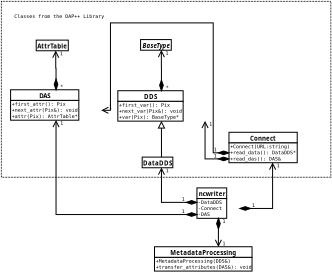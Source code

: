 <?xml version="1.0"?>
<diagram xmlns:dia="http://www.lysator.liu.se/~alla/dia/">
  <diagramdata>
    <attribute name="background">
      <color val="#ffffff"/>
    </attribute>
    <attribute name="paper">
      <composite type="paper">
        <attribute name="name">
          <string>#Letter#</string>
        </attribute>
        <attribute name="tmargin">
          <real val="2.54"/>
        </attribute>
        <attribute name="bmargin">
          <real val="2.54"/>
        </attribute>
        <attribute name="lmargin">
          <real val="2.54"/>
        </attribute>
        <attribute name="rmargin">
          <real val="2.54"/>
        </attribute>
        <attribute name="is_portrait">
          <boolean val="true"/>
        </attribute>
        <attribute name="scaling">
          <real val="0.38"/>
        </attribute>
        <attribute name="fitto">
          <boolean val="true"/>
        </attribute>
        <attribute name="fitwidth">
          <int val="1"/>
        </attribute>
        <attribute name="fitheight">
          <int val="1"/>
        </attribute>
      </composite>
    </attribute>
    <attribute name="grid">
      <composite type="grid">
        <attribute name="width_x">
          <real val="1"/>
        </attribute>
        <attribute name="width_y">
          <real val="1"/>
        </attribute>
        <attribute name="visible_x">
          <int val="1"/>
        </attribute>
        <attribute name="visible_y">
          <int val="1"/>
        </attribute>
      </composite>
    </attribute>
    <attribute name="guides">
      <composite type="guides">
        <attribute name="hguides"/>
        <attribute name="vguides"/>
      </composite>
    </attribute>
  </diagramdata>
  <layer name="Background" visible="true">
    <object type="Standard - Box" version="0" id="O0">
      <attribute name="obj_pos">
        <point val="-9.16,-8.523"/>
      </attribute>
      <attribute name="obj_bb">
        <rectangle val="-9.21,-8.573;34.2,14.65"/>
      </attribute>
      <attribute name="elem_corner">
        <point val="-9.16,-8.523"/>
      </attribute>
      <attribute name="elem_width">
        <real val="43.31"/>
      </attribute>
      <attribute name="elem_height">
        <real val="23.123"/>
      </attribute>
      <attribute name="show_background">
        <boolean val="false"/>
      </attribute>
      <attribute name="line_style">
        <enum val="4"/>
      </attribute>
    </object>
    <object type="UML - Class" version="0" id="O1">
      <attribute name="obj_pos">
        <point val="16.55,16"/>
      </attribute>
      <attribute name="obj_bb">
        <rectangle val="16.5,15.95;22.248,20.05"/>
      </attribute>
      <attribute name="elem_corner">
        <point val="16.55,16"/>
      </attribute>
      <attribute name="elem_width">
        <real val="5.648"/>
      </attribute>
      <attribute name="elem_height">
        <real val="4"/>
      </attribute>
      <attribute name="name">
        <string>#ncwriter#</string>
      </attribute>
      <attribute name="stereotype">
        <string/>
      </attribute>
      <attribute name="abstract">
        <boolean val="false"/>
      </attribute>
      <attribute name="suppress_attributes">
        <boolean val="false"/>
      </attribute>
      <attribute name="suppress_operations">
        <boolean val="false"/>
      </attribute>
      <attribute name="visible_attributes">
        <boolean val="true"/>
      </attribute>
      <attribute name="visible_operations">
        <boolean val="false"/>
      </attribute>
      <attribute name="attributes">
        <composite type="umlattribute">
          <attribute name="name">
            <string>##</string>
          </attribute>
          <attribute name="type">
            <string>#DataDDS#</string>
          </attribute>
          <attribute name="value">
            <string/>
          </attribute>
          <attribute name="visibility">
            <enum val="1"/>
          </attribute>
          <attribute name="abstract">
            <boolean val="false"/>
          </attribute>
          <attribute name="class_scope">
            <boolean val="false"/>
          </attribute>
        </composite>
        <composite type="umlattribute">
          <attribute name="name">
            <string>##</string>
          </attribute>
          <attribute name="type">
            <string>#Connect#</string>
          </attribute>
          <attribute name="value">
            <string/>
          </attribute>
          <attribute name="visibility">
            <enum val="1"/>
          </attribute>
          <attribute name="abstract">
            <boolean val="false"/>
          </attribute>
          <attribute name="class_scope">
            <boolean val="false"/>
          </attribute>
        </composite>
        <composite type="umlattribute">
          <attribute name="name">
            <string>##</string>
          </attribute>
          <attribute name="type">
            <string>#DAS#</string>
          </attribute>
          <attribute name="value">
            <string/>
          </attribute>
          <attribute name="visibility">
            <enum val="1"/>
          </attribute>
          <attribute name="abstract">
            <boolean val="false"/>
          </attribute>
          <attribute name="class_scope">
            <boolean val="false"/>
          </attribute>
        </composite>
      </attribute>
      <attribute name="operations"/>
      <attribute name="template">
        <boolean val="false"/>
      </attribute>
      <attribute name="templates"/>
    </object>
    <object type="UML - Class" version="0" id="O2">
      <attribute name="obj_pos">
        <point val="20.762,8.687"/>
      </attribute>
      <attribute name="obj_bb">
        <rectangle val="20.712,8.637;32.278,12.737"/>
      </attribute>
      <attribute name="elem_corner">
        <point val="20.762,8.687"/>
      </attribute>
      <attribute name="elem_width">
        <real val="11.466"/>
      </attribute>
      <attribute name="elem_height">
        <real val="4"/>
      </attribute>
      <attribute name="name">
        <string>#Connect#</string>
      </attribute>
      <attribute name="stereotype">
        <string/>
      </attribute>
      <attribute name="abstract">
        <boolean val="false"/>
      </attribute>
      <attribute name="suppress_attributes">
        <boolean val="false"/>
      </attribute>
      <attribute name="suppress_operations">
        <boolean val="false"/>
      </attribute>
      <attribute name="visible_attributes">
        <boolean val="false"/>
      </attribute>
      <attribute name="visible_operations">
        <boolean val="true"/>
      </attribute>
      <attribute name="attributes"/>
      <attribute name="operations">
        <composite type="umloperation">
          <attribute name="name">
            <string>#Connect#</string>
          </attribute>
          <attribute name="type">
            <string/>
          </attribute>
          <attribute name="visibility">
            <enum val="0"/>
          </attribute>
          <attribute name="abstract">
            <boolean val="false"/>
          </attribute>
          <attribute name="class_scope">
            <boolean val="false"/>
          </attribute>
          <attribute name="parameters">
            <composite type="umlparameter">
              <attribute name="name">
                <string>#URL#</string>
              </attribute>
              <attribute name="type">
                <string>#string#</string>
              </attribute>
              <attribute name="value">
                <string/>
              </attribute>
              <attribute name="kind">
                <enum val="0"/>
              </attribute>
            </composite>
          </attribute>
        </composite>
        <composite type="umloperation">
          <attribute name="name">
            <string>#read_data#</string>
          </attribute>
          <attribute name="type">
            <string>#DataDDS*#</string>
          </attribute>
          <attribute name="visibility">
            <enum val="0"/>
          </attribute>
          <attribute name="abstract">
            <boolean val="false"/>
          </attribute>
          <attribute name="class_scope">
            <boolean val="false"/>
          </attribute>
          <attribute name="parameters"/>
        </composite>
        <composite type="umloperation">
          <attribute name="name">
            <string>#read_das#</string>
          </attribute>
          <attribute name="type">
            <string>#DAS&amp;#</string>
          </attribute>
          <attribute name="visibility">
            <enum val="0"/>
          </attribute>
          <attribute name="abstract">
            <boolean val="false"/>
          </attribute>
          <attribute name="class_scope">
            <boolean val="false"/>
          </attribute>
          <attribute name="parameters"/>
        </composite>
      </attribute>
      <attribute name="template">
        <boolean val="false"/>
      </attribute>
      <attribute name="templates"/>
    </object>
    <object type="UML - Class" version="0" id="O3">
      <attribute name="obj_pos">
        <point val="9.35,11.95"/>
      </attribute>
      <attribute name="obj_bb">
        <rectangle val="9.3,11.9;14.472,13.4"/>
      </attribute>
      <attribute name="elem_corner">
        <point val="9.35,11.95"/>
      </attribute>
      <attribute name="elem_width">
        <real val="5.072"/>
      </attribute>
      <attribute name="elem_height">
        <real val="1.4"/>
      </attribute>
      <attribute name="name">
        <string>#DataDDS#</string>
      </attribute>
      <attribute name="stereotype">
        <string/>
      </attribute>
      <attribute name="abstract">
        <boolean val="false"/>
      </attribute>
      <attribute name="suppress_attributes">
        <boolean val="false"/>
      </attribute>
      <attribute name="suppress_operations">
        <boolean val="false"/>
      </attribute>
      <attribute name="visible_attributes">
        <boolean val="false"/>
      </attribute>
      <attribute name="visible_operations">
        <boolean val="false"/>
      </attribute>
      <attribute name="attributes"/>
      <attribute name="operations"/>
      <attribute name="template">
        <boolean val="false"/>
      </attribute>
      <attribute name="templates"/>
    </object>
    <object type="UML - Class" version="0" id="O4">
      <attribute name="obj_pos">
        <point val="6.15,3.221"/>
      </attribute>
      <attribute name="obj_bb">
        <rectangle val="6.1,3.171;17.666,7.271"/>
      </attribute>
      <attribute name="elem_corner">
        <point val="6.15,3.221"/>
      </attribute>
      <attribute name="elem_width">
        <real val="11.466"/>
      </attribute>
      <attribute name="elem_height">
        <real val="4"/>
      </attribute>
      <attribute name="name">
        <string>#DDS#</string>
      </attribute>
      <attribute name="stereotype">
        <string/>
      </attribute>
      <attribute name="abstract">
        <boolean val="false"/>
      </attribute>
      <attribute name="suppress_attributes">
        <boolean val="false"/>
      </attribute>
      <attribute name="suppress_operations">
        <boolean val="false"/>
      </attribute>
      <attribute name="visible_attributes">
        <boolean val="false"/>
      </attribute>
      <attribute name="visible_operations">
        <boolean val="true"/>
      </attribute>
      <attribute name="attributes"/>
      <attribute name="operations">
        <composite type="umloperation">
          <attribute name="name">
            <string>#first_var#</string>
          </attribute>
          <attribute name="type">
            <string>#Pix#</string>
          </attribute>
          <attribute name="visibility">
            <enum val="0"/>
          </attribute>
          <attribute name="abstract">
            <boolean val="false"/>
          </attribute>
          <attribute name="class_scope">
            <boolean val="false"/>
          </attribute>
          <attribute name="parameters"/>
        </composite>
        <composite type="umloperation">
          <attribute name="name">
            <string>#next_var#</string>
          </attribute>
          <attribute name="type">
            <string>#void#</string>
          </attribute>
          <attribute name="visibility">
            <enum val="0"/>
          </attribute>
          <attribute name="abstract">
            <boolean val="false"/>
          </attribute>
          <attribute name="class_scope">
            <boolean val="false"/>
          </attribute>
          <attribute name="parameters">
            <composite type="umlparameter">
              <attribute name="name">
                <string>##</string>
              </attribute>
              <attribute name="type">
                <string>#Pix&amp;#</string>
              </attribute>
              <attribute name="value">
                <string/>
              </attribute>
              <attribute name="kind">
                <enum val="0"/>
              </attribute>
            </composite>
          </attribute>
        </composite>
        <composite type="umloperation">
          <attribute name="name">
            <string>#var#</string>
          </attribute>
          <attribute name="type">
            <string>#BaseType*#</string>
          </attribute>
          <attribute name="visibility">
            <enum val="0"/>
          </attribute>
          <attribute name="abstract">
            <boolean val="false"/>
          </attribute>
          <attribute name="class_scope">
            <boolean val="false"/>
          </attribute>
          <attribute name="parameters">
            <composite type="umlparameter">
              <attribute name="name">
                <string>##</string>
              </attribute>
              <attribute name="type">
                <string>#Pix#</string>
              </attribute>
              <attribute name="value">
                <string/>
              </attribute>
              <attribute name="kind">
                <enum val="0"/>
              </attribute>
            </composite>
          </attribute>
        </composite>
      </attribute>
      <attribute name="template">
        <boolean val="false"/>
      </attribute>
      <attribute name="templates"/>
    </object>
    <object type="UML - Generalization" version="0" id="O5">
      <attribute name="obj_pos">
        <point val="11.883,7.221"/>
      </attribute>
      <attribute name="obj_bb">
        <rectangle val="11.033,6.371;12.736,12.8"/>
      </attribute>
      <attribute name="orth_points">
        <point val="11.883,7.221"/>
        <point val="11.883,9.6"/>
        <point val="11.886,9.6"/>
        <point val="11.886,11.95"/>
      </attribute>
      <attribute name="orth_orient">
        <enum val="1"/>
        <enum val="0"/>
        <enum val="1"/>
      </attribute>
      <attribute name="name">
        <string/>
      </attribute>
      <attribute name="stereotype">
        <string/>
      </attribute>
      <connections>
        <connection handle="0" to="O4" connection="6"/>
        <connection handle="1" to="O3" connection="1"/>
      </connections>
    </object>
    <object type="UML - Association" version="0" id="O6">
      <attribute name="obj_pos">
        <point val="16.55,17.9"/>
      </attribute>
      <attribute name="obj_bb">
        <rectangle val="10.436,11.9;18,19.35"/>
      </attribute>
      <attribute name="orth_points">
        <point val="16.55,17.9"/>
        <point val="11.886,17.9"/>
        <point val="11.886,13.35"/>
      </attribute>
      <attribute name="orth_orient">
        <enum val="0"/>
        <enum val="1"/>
      </attribute>
      <attribute name="name">
        <string/>
      </attribute>
      <attribute name="direction">
        <enum val="0"/>
      </attribute>
      <attribute name="ends">
        <composite>
          <attribute name="role">
            <string/>
          </attribute>
          <attribute name="multiplicity">
            <string>#1#</string>
          </attribute>
          <attribute name="arrow">
            <boolean val="false"/>
          </attribute>
          <attribute name="aggregate">
            <enum val="2"/>
          </attribute>
        </composite>
        <composite>
          <attribute name="role">
            <string/>
          </attribute>
          <attribute name="multiplicity">
            <string>#1#</string>
          </attribute>
          <attribute name="arrow">
            <boolean val="true"/>
          </attribute>
          <attribute name="aggregate">
            <enum val="0"/>
          </attribute>
        </composite>
      </attribute>
      <connections>
        <connection handle="0" to="O1" connection="8"/>
        <connection handle="1" to="O3" connection="6"/>
      </connections>
    </object>
    <object type="UML - Association" version="0" id="O7">
      <attribute name="obj_pos">
        <point val="22.198,18.7"/>
      </attribute>
      <attribute name="obj_bb">
        <rectangle val="20.748,11.237;27.945,20.15"/>
      </attribute>
      <attribute name="orth_points">
        <point val="22.198,18.7"/>
        <point val="26.495,18.7"/>
        <point val="26.495,12.687"/>
      </attribute>
      <attribute name="orth_orient">
        <enum val="0"/>
        <enum val="1"/>
      </attribute>
      <attribute name="name">
        <string/>
      </attribute>
      <attribute name="direction">
        <enum val="0"/>
      </attribute>
      <attribute name="ends">
        <composite>
          <attribute name="role">
            <string/>
          </attribute>
          <attribute name="multiplicity">
            <string>#1#</string>
          </attribute>
          <attribute name="arrow">
            <boolean val="false"/>
          </attribute>
          <attribute name="aggregate">
            <enum val="2"/>
          </attribute>
        </composite>
        <composite>
          <attribute name="role">
            <string/>
          </attribute>
          <attribute name="multiplicity">
            <string>#1#</string>
          </attribute>
          <attribute name="arrow">
            <boolean val="true"/>
          </attribute>
          <attribute name="aggregate">
            <enum val="0"/>
          </attribute>
        </composite>
      </attribute>
      <connections>
        <connection handle="0" to="O1" connection="11"/>
        <connection handle="1" to="O2" connection="6"/>
      </connections>
    </object>
    <object type="UML - Class" version="0" id="O8">
      <attribute name="obj_pos">
        <point val="-7.95,3.097"/>
      </attribute>
      <attribute name="obj_bb">
        <rectangle val="-8,3.047;4.05,7.147"/>
      </attribute>
      <attribute name="elem_corner">
        <point val="-7.95,3.097"/>
      </attribute>
      <attribute name="elem_width">
        <real val="11.95"/>
      </attribute>
      <attribute name="elem_height">
        <real val="4"/>
      </attribute>
      <attribute name="name">
        <string>#DAS#</string>
      </attribute>
      <attribute name="stereotype">
        <string/>
      </attribute>
      <attribute name="abstract">
        <boolean val="false"/>
      </attribute>
      <attribute name="suppress_attributes">
        <boolean val="false"/>
      </attribute>
      <attribute name="suppress_operations">
        <boolean val="false"/>
      </attribute>
      <attribute name="visible_attributes">
        <boolean val="false"/>
      </attribute>
      <attribute name="visible_operations">
        <boolean val="true"/>
      </attribute>
      <attribute name="attributes"/>
      <attribute name="operations">
        <composite type="umloperation">
          <attribute name="name">
            <string>#first_attr#</string>
          </attribute>
          <attribute name="type">
            <string>#Pix#</string>
          </attribute>
          <attribute name="visibility">
            <enum val="0"/>
          </attribute>
          <attribute name="abstract">
            <boolean val="false"/>
          </attribute>
          <attribute name="class_scope">
            <boolean val="false"/>
          </attribute>
          <attribute name="parameters"/>
        </composite>
        <composite type="umloperation">
          <attribute name="name">
            <string>#next_attr#</string>
          </attribute>
          <attribute name="type">
            <string>#void#</string>
          </attribute>
          <attribute name="visibility">
            <enum val="0"/>
          </attribute>
          <attribute name="abstract">
            <boolean val="false"/>
          </attribute>
          <attribute name="class_scope">
            <boolean val="false"/>
          </attribute>
          <attribute name="parameters">
            <composite type="umlparameter">
              <attribute name="name">
                <string>##</string>
              </attribute>
              <attribute name="type">
                <string>#Pix&amp;#</string>
              </attribute>
              <attribute name="value">
                <string/>
              </attribute>
              <attribute name="kind">
                <enum val="0"/>
              </attribute>
            </composite>
          </attribute>
        </composite>
        <composite type="umloperation">
          <attribute name="name">
            <string>#attr#</string>
          </attribute>
          <attribute name="type">
            <string>#AttrTable*#</string>
          </attribute>
          <attribute name="visibility">
            <enum val="0"/>
          </attribute>
          <attribute name="abstract">
            <boolean val="false"/>
          </attribute>
          <attribute name="class_scope">
            <boolean val="false"/>
          </attribute>
          <attribute name="parameters">
            <composite type="umlparameter">
              <attribute name="name">
                <string>##</string>
              </attribute>
              <attribute name="type">
                <string>#Pix#</string>
              </attribute>
              <attribute name="value">
                <string/>
              </attribute>
              <attribute name="kind">
                <enum val="0"/>
              </attribute>
            </composite>
          </attribute>
        </composite>
      </attribute>
      <attribute name="template">
        <boolean val="false"/>
      </attribute>
      <attribute name="templates"/>
    </object>
    <object type="UML - Association" version="0" id="O9">
      <attribute name="obj_pos">
        <point val="-1.975,7.097"/>
      </attribute>
      <attribute name="obj_bb">
        <rectangle val="-3.425,5.647;18,20.95"/>
      </attribute>
      <attribute name="orth_points">
        <point val="-1.975,7.097"/>
        <point val="-1.975,19.5"/>
        <point val="16.55,19.5"/>
      </attribute>
      <attribute name="orth_orient">
        <enum val="1"/>
        <enum val="0"/>
      </attribute>
      <attribute name="name">
        <string/>
      </attribute>
      <attribute name="direction">
        <enum val="0"/>
      </attribute>
      <attribute name="ends">
        <composite>
          <attribute name="role">
            <string/>
          </attribute>
          <attribute name="multiplicity">
            <string>#1#</string>
          </attribute>
          <attribute name="arrow">
            <boolean val="true"/>
          </attribute>
          <attribute name="aggregate">
            <enum val="0"/>
          </attribute>
        </composite>
        <composite>
          <attribute name="role">
            <string/>
          </attribute>
          <attribute name="multiplicity">
            <string>#1#</string>
          </attribute>
          <attribute name="arrow">
            <boolean val="false"/>
          </attribute>
          <attribute name="aggregate">
            <enum val="2"/>
          </attribute>
        </composite>
      </attribute>
      <connections>
        <connection handle="0" to="O8" connection="6"/>
        <connection handle="1" to="O1" connection="12"/>
      </connections>
    </object>
    <object type="Standard - Text" version="0" id="O10">
      <attribute name="obj_pos">
        <point val="-1.539,-6.331"/>
      </attribute>
      <attribute name="obj_bb">
        <rectangle val="-8.911,-6.926;5.833,-6.126"/>
      </attribute>
      <attribute name="text">
        <composite type="text">
          <attribute name="string">
            <string>#Classes from the DAP++ Library#</string>
          </attribute>
          <attribute name="font">
            <font name="Courier"/>
          </attribute>
          <attribute name="height">
            <real val="0.8"/>
          </attribute>
          <attribute name="pos">
            <point val="-1.539,-6.331"/>
          </attribute>
          <attribute name="color">
            <color val="#000000"/>
          </attribute>
          <attribute name="alignment">
            <enum val="1"/>
          </attribute>
        </composite>
      </attribute>
    </object>
    <object type="UML - Class" version="0" id="O11">
      <attribute name="obj_pos">
        <point val="10.971,23.733"/>
      </attribute>
      <attribute name="obj_bb">
        <rectangle val="10.921,23.683;27.819,26.983"/>
      </attribute>
      <attribute name="elem_corner">
        <point val="10.971,23.733"/>
      </attribute>
      <attribute name="elem_width">
        <real val="16.798"/>
      </attribute>
      <attribute name="elem_height">
        <real val="3.2"/>
      </attribute>
      <attribute name="name">
        <string>#MetadataProcessing#</string>
      </attribute>
      <attribute name="stereotype">
        <string/>
      </attribute>
      <attribute name="abstract">
        <boolean val="false"/>
      </attribute>
      <attribute name="suppress_attributes">
        <boolean val="false"/>
      </attribute>
      <attribute name="suppress_operations">
        <boolean val="false"/>
      </attribute>
      <attribute name="visible_attributes">
        <boolean val="false"/>
      </attribute>
      <attribute name="visible_operations">
        <boolean val="true"/>
      </attribute>
      <attribute name="attributes">
        <composite type="umlattribute">
          <attribute name="name">
            <string>##</string>
          </attribute>
          <attribute name="type">
            <string>##</string>
          </attribute>
          <attribute name="value">
            <string/>
          </attribute>
          <attribute name="visibility">
            <enum val="0"/>
          </attribute>
          <attribute name="abstract">
            <boolean val="false"/>
          </attribute>
          <attribute name="class_scope">
            <boolean val="false"/>
          </attribute>
        </composite>
      </attribute>
      <attribute name="operations">
        <composite type="umloperation">
          <attribute name="name">
            <string>#MetadataProcessing#</string>
          </attribute>
          <attribute name="type">
            <string/>
          </attribute>
          <attribute name="visibility">
            <enum val="0"/>
          </attribute>
          <attribute name="abstract">
            <boolean val="false"/>
          </attribute>
          <attribute name="class_scope">
            <boolean val="false"/>
          </attribute>
          <attribute name="parameters">
            <composite type="umlparameter">
              <attribute name="name">
                <string>##</string>
              </attribute>
              <attribute name="type">
                <string>#DDS&amp;#</string>
              </attribute>
              <attribute name="value">
                <string/>
              </attribute>
              <attribute name="kind">
                <enum val="0"/>
              </attribute>
            </composite>
          </attribute>
        </composite>
        <composite type="umloperation">
          <attribute name="name">
            <string>#transfer_attributes#</string>
          </attribute>
          <attribute name="type">
            <string>#void#</string>
          </attribute>
          <attribute name="visibility">
            <enum val="0"/>
          </attribute>
          <attribute name="abstract">
            <boolean val="false"/>
          </attribute>
          <attribute name="class_scope">
            <boolean val="false"/>
          </attribute>
          <attribute name="parameters">
            <composite type="umlparameter">
              <attribute name="name">
                <string>##</string>
              </attribute>
              <attribute name="type">
                <string>#DAS&amp;#</string>
              </attribute>
              <attribute name="value">
                <string/>
              </attribute>
              <attribute name="kind">
                <enum val="0"/>
              </attribute>
            </composite>
          </attribute>
        </composite>
      </attribute>
      <attribute name="template">
        <boolean val="false"/>
      </attribute>
      <attribute name="templates"/>
    </object>
    <object type="UML - Association" version="0" id="O12">
      <attribute name="obj_pos">
        <point val="19.374,20"/>
      </attribute>
      <attribute name="obj_bb">
        <rectangle val="17.92,18.55;20.824,25.183"/>
      </attribute>
      <attribute name="orth_points">
        <point val="19.374,20"/>
        <point val="19.374,22.035"/>
        <point val="19.37,22.035"/>
        <point val="19.37,23.733"/>
      </attribute>
      <attribute name="orth_orient">
        <enum val="1"/>
        <enum val="0"/>
        <enum val="1"/>
      </attribute>
      <attribute name="name">
        <string/>
      </attribute>
      <attribute name="direction">
        <enum val="0"/>
      </attribute>
      <attribute name="ends">
        <composite>
          <attribute name="role">
            <string/>
          </attribute>
          <attribute name="multiplicity">
            <string>#1#</string>
          </attribute>
          <attribute name="arrow">
            <boolean val="false"/>
          </attribute>
          <attribute name="aggregate">
            <enum val="2"/>
          </attribute>
        </composite>
        <composite>
          <attribute name="role">
            <string/>
          </attribute>
          <attribute name="multiplicity">
            <string>#1#</string>
          </attribute>
          <attribute name="arrow">
            <boolean val="true"/>
          </attribute>
          <attribute name="aggregate">
            <enum val="0"/>
          </attribute>
        </composite>
      </attribute>
      <connections>
        <connection handle="0" to="O1" connection="6"/>
        <connection handle="1" to="O11" connection="1"/>
      </connections>
    </object>
    <object type="UML - Class" version="0" id="O13">
      <attribute name="obj_pos">
        <point val="9.14,-3.502"/>
      </attribute>
      <attribute name="obj_bb">
        <rectangle val="9.09,-3.552;14.657,-2.052"/>
      </attribute>
      <attribute name="elem_corner">
        <point val="9.14,-3.502"/>
      </attribute>
      <attribute name="elem_width">
        <real val="5.466"/>
      </attribute>
      <attribute name="elem_height">
        <real val="1.4"/>
      </attribute>
      <attribute name="name">
        <string>#BaseType#</string>
      </attribute>
      <attribute name="stereotype">
        <string/>
      </attribute>
      <attribute name="abstract">
        <boolean val="true"/>
      </attribute>
      <attribute name="suppress_attributes">
        <boolean val="false"/>
      </attribute>
      <attribute name="suppress_operations">
        <boolean val="false"/>
      </attribute>
      <attribute name="visible_attributes">
        <boolean val="false"/>
      </attribute>
      <attribute name="visible_operations">
        <boolean val="false"/>
      </attribute>
      <attribute name="attributes"/>
      <attribute name="operations"/>
      <attribute name="template">
        <boolean val="false"/>
      </attribute>
      <attribute name="templates"/>
    </object>
    <object type="UML - Association" version="0" id="O14">
      <attribute name="obj_pos">
        <point val="11.873,-2.102"/>
      </attribute>
      <attribute name="obj_bb">
        <rectangle val="10.424,-3.552;13.333,4.671"/>
      </attribute>
      <attribute name="orth_points">
        <point val="11.873,-2.102"/>
        <point val="11.873,0.105"/>
        <point val="11.883,0.105"/>
        <point val="11.883,3.221"/>
      </attribute>
      <attribute name="orth_orient">
        <enum val="1"/>
        <enum val="0"/>
        <enum val="1"/>
      </attribute>
      <attribute name="name">
        <string/>
      </attribute>
      <attribute name="direction">
        <enum val="0"/>
      </attribute>
      <attribute name="ends">
        <composite>
          <attribute name="role">
            <string/>
          </attribute>
          <attribute name="multiplicity">
            <string>#1#</string>
          </attribute>
          <attribute name="arrow">
            <boolean val="true"/>
          </attribute>
          <attribute name="aggregate">
            <enum val="0"/>
          </attribute>
        </composite>
        <composite>
          <attribute name="role">
            <string/>
          </attribute>
          <attribute name="multiplicity">
            <string>#*#</string>
          </attribute>
          <attribute name="arrow">
            <boolean val="false"/>
          </attribute>
          <attribute name="aggregate">
            <enum val="2"/>
          </attribute>
        </composite>
      </attribute>
      <connections>
        <connection handle="0" to="O13" connection="6"/>
        <connection handle="1" to="O4" connection="1"/>
      </connections>
    </object>
    <object type="UML - Class" version="0" id="O15">
      <attribute name="obj_pos">
        <point val="-4.58,-3.431"/>
      </attribute>
      <attribute name="obj_bb">
        <rectangle val="-4.63,-3.481;0.603,-1.981"/>
      </attribute>
      <attribute name="elem_corner">
        <point val="-4.58,-3.431"/>
      </attribute>
      <attribute name="elem_width">
        <real val="5.133"/>
      </attribute>
      <attribute name="elem_height">
        <real val="1.4"/>
      </attribute>
      <attribute name="name">
        <string>#AttrTable#</string>
      </attribute>
      <attribute name="stereotype">
        <string/>
      </attribute>
      <attribute name="abstract">
        <boolean val="false"/>
      </attribute>
      <attribute name="suppress_attributes">
        <boolean val="false"/>
      </attribute>
      <attribute name="suppress_operations">
        <boolean val="false"/>
      </attribute>
      <attribute name="visible_attributes">
        <boolean val="false"/>
      </attribute>
      <attribute name="visible_operations">
        <boolean val="false"/>
      </attribute>
      <attribute name="attributes"/>
      <attribute name="operations"/>
      <attribute name="template">
        <boolean val="false"/>
      </attribute>
      <attribute name="templates"/>
    </object>
    <object type="UML - Association" version="0" id="O16">
      <attribute name="obj_pos">
        <point val="-2.013,-2.031"/>
      </attribute>
      <attribute name="obj_bb">
        <rectangle val="-3.463,-3.481;-0.525,4.547"/>
      </attribute>
      <attribute name="orth_points">
        <point val="-2.013,-2.031"/>
        <point val="-2.013,0.246"/>
        <point val="-1.975,0.246"/>
        <point val="-1.975,3.097"/>
      </attribute>
      <attribute name="orth_orient">
        <enum val="1"/>
        <enum val="0"/>
        <enum val="1"/>
      </attribute>
      <attribute name="name">
        <string/>
      </attribute>
      <attribute name="direction">
        <enum val="0"/>
      </attribute>
      <attribute name="ends">
        <composite>
          <attribute name="role">
            <string/>
          </attribute>
          <attribute name="multiplicity">
            <string>#1#</string>
          </attribute>
          <attribute name="arrow">
            <boolean val="true"/>
          </attribute>
          <attribute name="aggregate">
            <enum val="0"/>
          </attribute>
        </composite>
        <composite>
          <attribute name="role">
            <string/>
          </attribute>
          <attribute name="multiplicity">
            <string>#*#</string>
          </attribute>
          <attribute name="arrow">
            <boolean val="false"/>
          </attribute>
          <attribute name="aggregate">
            <enum val="2"/>
          </attribute>
        </composite>
      </attribute>
      <connections>
        <connection handle="0" to="O15" connection="6"/>
        <connection handle="1" to="O8" connection="1"/>
      </connections>
    </object>
    <object type="UML - Association" version="0" id="O17">
      <attribute name="obj_pos">
        <point val="17.616,7.221"/>
      </attribute>
      <attribute name="obj_bb">
        <rectangle val="16.166,5.771;22.212,13.637"/>
      </attribute>
      <attribute name="orth_points">
        <point val="17.616,7.221"/>
        <point val="17.616,12.187"/>
        <point val="20.762,12.187"/>
      </attribute>
      <attribute name="orth_orient">
        <enum val="1"/>
        <enum val="0"/>
      </attribute>
      <attribute name="name">
        <string/>
      </attribute>
      <attribute name="direction">
        <enum val="0"/>
      </attribute>
      <attribute name="ends">
        <composite>
          <attribute name="role">
            <string/>
          </attribute>
          <attribute name="multiplicity">
            <string>#1#</string>
          </attribute>
          <attribute name="arrow">
            <boolean val="true"/>
          </attribute>
          <attribute name="aggregate">
            <enum val="0"/>
          </attribute>
        </composite>
        <composite>
          <attribute name="role">
            <string/>
          </attribute>
          <attribute name="multiplicity">
            <string>#1#</string>
          </attribute>
          <attribute name="arrow">
            <boolean val="false"/>
          </attribute>
          <attribute name="aggregate">
            <enum val="2"/>
          </attribute>
        </composite>
      </attribute>
      <connections>
        <connection handle="0" to="O4" connection="7"/>
        <connection handle="1" to="O2" connection="12"/>
      </connections>
    </object>
    <object type="UML - Association" version="0" id="O18">
      <attribute name="obj_pos">
        <point val="4.0,5.797"/>
      </attribute>
      <attribute name="obj_bb">
        <rectangle val="2.55,-7.145;22.212,12.837"/>
      </attribute>
      <attribute name="orth_points">
        <point val="4.0,5.797"/>
        <point val="5.18,5.797"/>
        <point val="5.18,-5.695"/>
        <point val="18.688,-5.695"/>
        <point val="18.688,11.387"/>
        <point val="20.762,11.387"/>
      </attribute>
      <attribute name="orth_orient">
        <enum val="0"/>
        <enum val="1"/>
        <enum val="0"/>
        <enum val="1"/>
        <enum val="0"/>
      </attribute>
      <attribute name="name">
        <string/>
      </attribute>
      <attribute name="direction">
        <enum val="0"/>
      </attribute>
      <attribute name="ends">
        <composite>
          <attribute name="role">
            <string/>
          </attribute>
          <attribute name="multiplicity">
            <string>#1#</string>
          </attribute>
          <attribute name="arrow">
            <boolean val="true"/>
          </attribute>
          <attribute name="aggregate">
            <enum val="0"/>
          </attribute>
        </composite>
        <composite>
          <attribute name="role">
            <string/>
          </attribute>
          <attribute name="multiplicity">
            <string>#1#</string>
          </attribute>
          <attribute name="arrow">
            <boolean val="false"/>
          </attribute>
          <attribute name="aggregate">
            <enum val="2"/>
          </attribute>
        </composite>
      </attribute>
      <connections>
        <connection handle="0" to="O8" connection="11"/>
        <connection handle="1" to="O2" connection="10"/>
      </connections>
    </object>
  </layer>
</diagram>
